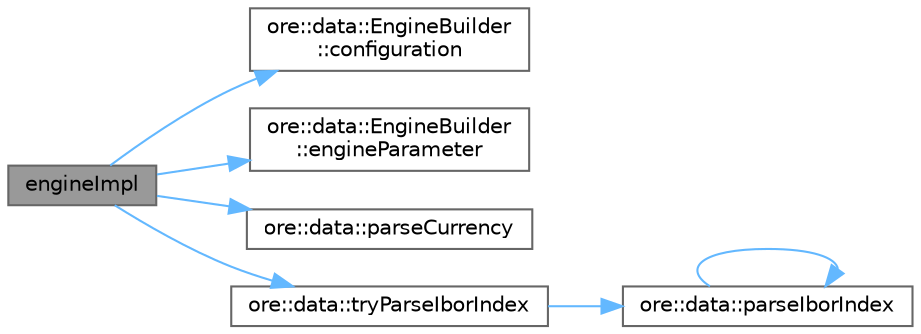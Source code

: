 digraph "engineImpl"
{
 // INTERACTIVE_SVG=YES
 // LATEX_PDF_SIZE
  bgcolor="transparent";
  edge [fontname=Helvetica,fontsize=10,labelfontname=Helvetica,labelfontsize=10];
  node [fontname=Helvetica,fontsize=10,shape=box,height=0.2,width=0.4];
  rankdir="LR";
  Node1 [label="engineImpl",height=0.2,width=0.4,color="gray40", fillcolor="grey60", style="filled", fontcolor="black",tooltip=" "];
  Node1 -> Node2 [color="steelblue1",style="solid"];
  Node2 [label="ore::data::EngineBuilder\l::configuration",height=0.2,width=0.4,color="grey40", fillcolor="white", style="filled",URL="$classore_1_1data_1_1_engine_builder.html#aaacbfbb4007edcf8c34df2f37f8ebae5",tooltip="Return a configuration (or the default one if key not found)"];
  Node1 -> Node3 [color="steelblue1",style="solid"];
  Node3 [label="ore::data::EngineBuilder\l::engineParameter",height=0.2,width=0.4,color="grey40", fillcolor="white", style="filled",URL="$classore_1_1data_1_1_engine_builder.html#a9d7654707f3b935dcf6a7b19df70c085",tooltip=" "];
  Node1 -> Node4 [color="steelblue1",style="solid"];
  Node4 [label="ore::data::parseCurrency",height=0.2,width=0.4,color="grey40", fillcolor="white", style="filled",URL="$group__utilities.html#ga6e9e781a58e78200301c76161589fc7b",tooltip="Convert text to QuantLib::Currency."];
  Node1 -> Node5 [color="steelblue1",style="solid"];
  Node5 [label="ore::data::tryParseIborIndex",height=0.2,width=0.4,color="grey40", fillcolor="white", style="filled",URL="$group__utilities.html#gaf17e7976e4fe2449bb4e226ee19c0fd9",tooltip="Try to convert std::string to QuantLib::IborIndex."];
  Node5 -> Node6 [color="steelblue1",style="solid"];
  Node6 [label="ore::data::parseIborIndex",height=0.2,width=0.4,color="grey40", fillcolor="white", style="filled",URL="$group__utilities.html#gac1ecdc5f20e7d73327bccd5f930f8782",tooltip="Convert std::string to QuantLib::IborIndex."];
  Node6 -> Node6 [color="steelblue1",style="solid"];
}
